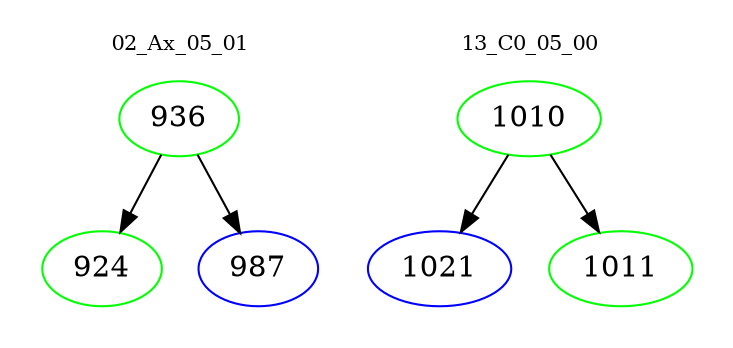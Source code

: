 digraph{
subgraph cluster_0 {
color = white
label = "02_Ax_05_01";
fontsize=10;
T0_936 [label="936", color="green"]
T0_936 -> T0_924 [color="black"]
T0_924 [label="924", color="green"]
T0_936 -> T0_987 [color="black"]
T0_987 [label="987", color="blue"]
}
subgraph cluster_1 {
color = white
label = "13_C0_05_00";
fontsize=10;
T1_1010 [label="1010", color="green"]
T1_1010 -> T1_1021 [color="black"]
T1_1021 [label="1021", color="blue"]
T1_1010 -> T1_1011 [color="black"]
T1_1011 [label="1011", color="green"]
}
}
